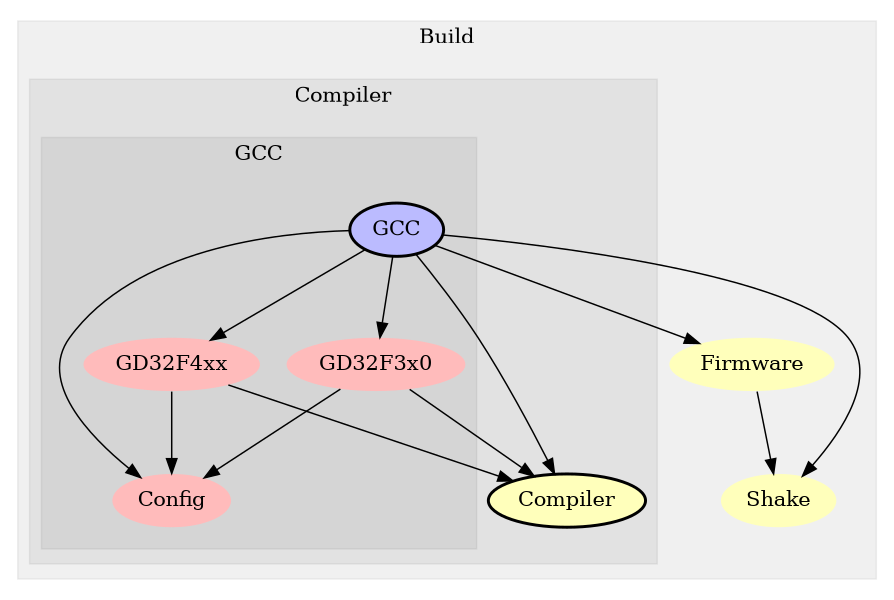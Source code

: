 digraph G {
size="6,4";
ratio="fill";
subgraph cluster_0 {
label="Build";
color="#0000000F";
style="filled";
u0[label="Firmware",style="filled",fillcolor="#ffffbb",penwidth="0"];
u6[label="Shake",style="filled",fillcolor="#ffffbb",penwidth="0"];
subgraph cluster_1 {
label="Compiler";
color="#0000000F";
style="filled";
u1[label="Compiler",style="filled,bold",fillcolor="#ffffbb"];
subgraph cluster_2 {
label="GCC";
color="#0000000F";
style="filled";
u2[label="GCC",style="filled,bold",fillcolor="#bbbbff"];
u3[label="GD32F4xx",style="filled",fillcolor="#ffbbbb",penwidth="0"];
u4[label="Config",style="filled",fillcolor="#ffbbbb",penwidth="0"];
u5[label="GD32F3x0",style="filled",fillcolor="#ffbbbb",penwidth="0"];

}

}

}
u0 -> u6;
u2 -> u0;
u2 -> u1;
u2 -> u3;
u2 -> u4;
u2 -> u5;
u2 -> u6;
u3 -> u1;
u3 -> u4;
u5 -> u1;
u5 -> u4;

}
